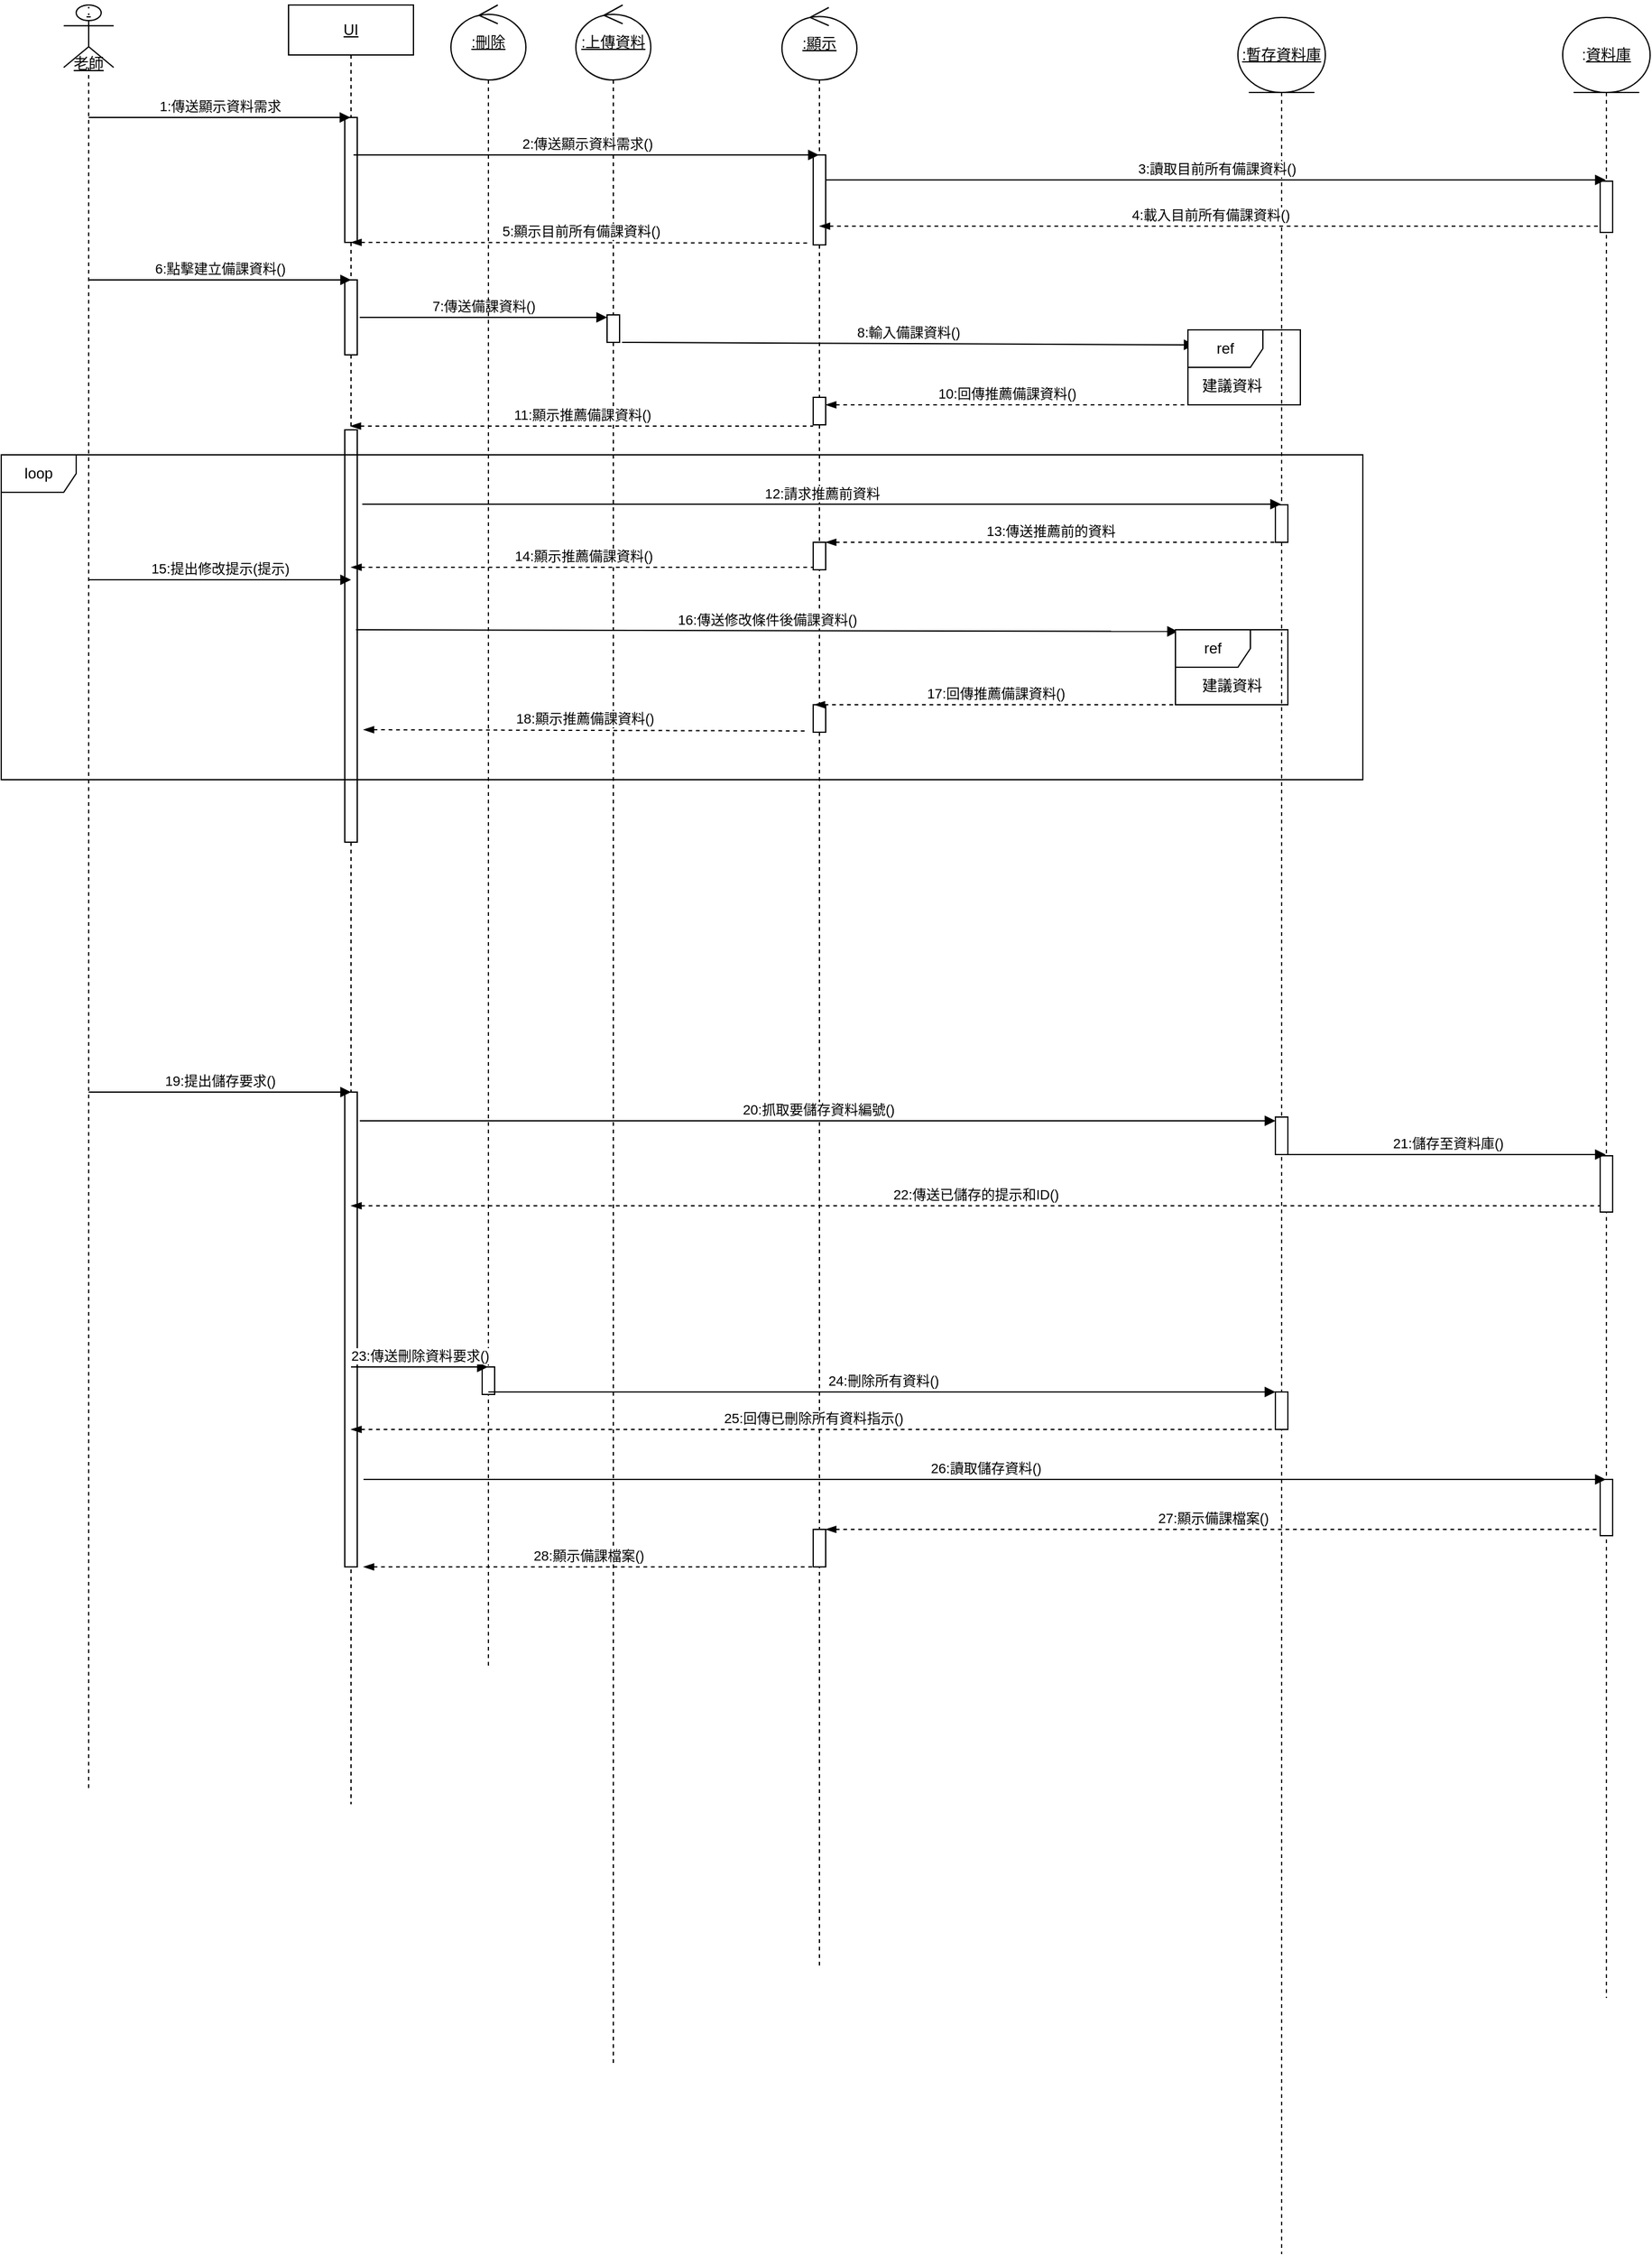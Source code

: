 <mxfile version="25.0.3">
  <diagram name="第 1 页" id="02cxdgv99CvA-U2xE2fi">
    <mxGraphModel dx="1134" dy="637" grid="1" gridSize="10" guides="1" tooltips="1" connect="1" arrows="1" fold="1" page="1" pageScale="1" pageWidth="3300" pageHeight="4681" math="0" shadow="0">
      <root>
        <mxCell id="0" />
        <mxCell id="1" parent="0" />
        <mxCell id="H8wYjX5WcJpsJir_X8CI-1" value="&lt;u&gt;:&lt;/u&gt;&lt;div&gt;&lt;u&gt;&lt;br&gt;&lt;/u&gt;&lt;/div&gt;&lt;div&gt;&lt;u&gt;&lt;br&gt;&lt;/u&gt;&lt;/div&gt;&lt;div&gt;&lt;u&gt;老師&lt;/u&gt;&lt;/div&gt;" style="shape=umlLifeline;perimeter=lifelinePerimeter;whiteSpace=wrap;html=1;container=1;dropTarget=0;collapsible=0;recursiveResize=0;outlineConnect=0;portConstraint=eastwest;newEdgeStyle={&quot;curved&quot;:0,&quot;rounded&quot;:0};participant=umlActor;size=50;" vertex="1" parent="1">
          <mxGeometry x="60" y="40" width="40" height="1430" as="geometry" />
        </mxCell>
        <mxCell id="H8wYjX5WcJpsJir_X8CI-2" value="&lt;u&gt;UI&lt;/u&gt;" style="shape=umlLifeline;perimeter=lifelinePerimeter;whiteSpace=wrap;html=1;container=1;dropTarget=0;collapsible=0;recursiveResize=0;outlineConnect=0;portConstraint=eastwest;newEdgeStyle={&quot;curved&quot;:0,&quot;rounded&quot;:0};" vertex="1" parent="1">
          <mxGeometry x="240" y="40" width="100" height="1440" as="geometry" />
        </mxCell>
        <mxCell id="H8wYjX5WcJpsJir_X8CI-3" value="" style="html=1;points=[[0,0,0,0,5],[0,1,0,0,-5],[1,0,0,0,5],[1,1,0,0,-5]];perimeter=orthogonalPerimeter;outlineConnect=0;targetShapes=umlLifeline;portConstraint=eastwest;newEdgeStyle={&quot;curved&quot;:0,&quot;rounded&quot;:0};" vertex="1" parent="H8wYjX5WcJpsJir_X8CI-2">
          <mxGeometry x="45" y="90" width="10" height="100" as="geometry" />
        </mxCell>
        <mxCell id="H8wYjX5WcJpsJir_X8CI-4" value="" style="html=1;points=[[0,0,0,0,5],[0,1,0,0,-5],[1,0,0,0,5],[1,1,0,0,-5]];perimeter=orthogonalPerimeter;outlineConnect=0;targetShapes=umlLifeline;portConstraint=eastwest;newEdgeStyle={&quot;curved&quot;:0,&quot;rounded&quot;:0};" vertex="1" parent="H8wYjX5WcJpsJir_X8CI-2">
          <mxGeometry x="45" y="220" width="10" height="60" as="geometry" />
        </mxCell>
        <mxCell id="H8wYjX5WcJpsJir_X8CI-5" value="" style="html=1;points=[[0,0,0,0,5],[0,1,0,0,-5],[1,0,0,0,5],[1,1,0,0,-5]];perimeter=orthogonalPerimeter;outlineConnect=0;targetShapes=umlLifeline;portConstraint=eastwest;newEdgeStyle={&quot;curved&quot;:0,&quot;rounded&quot;:0};" vertex="1" parent="H8wYjX5WcJpsJir_X8CI-2">
          <mxGeometry x="45" y="340" width="10" height="330" as="geometry" />
        </mxCell>
        <mxCell id="H8wYjX5WcJpsJir_X8CI-6" value="" style="html=1;points=[[0,0,0,0,5],[0,1,0,0,-5],[1,0,0,0,5],[1,1,0,0,-5]];perimeter=orthogonalPerimeter;outlineConnect=0;targetShapes=umlLifeline;portConstraint=eastwest;newEdgeStyle={&quot;curved&quot;:0,&quot;rounded&quot;:0};" vertex="1" parent="H8wYjX5WcJpsJir_X8CI-2">
          <mxGeometry x="45" y="870" width="10" height="380" as="geometry" />
        </mxCell>
        <mxCell id="H8wYjX5WcJpsJir_X8CI-7" value="&lt;u&gt;:上傳資料&lt;/u&gt;" style="shape=umlLifeline;perimeter=lifelinePerimeter;whiteSpace=wrap;html=1;container=1;dropTarget=0;collapsible=0;recursiveResize=0;outlineConnect=0;portConstraint=eastwest;newEdgeStyle={&quot;curved&quot;:0,&quot;rounded&quot;:0};participant=umlControl;size=60;" vertex="1" parent="1">
          <mxGeometry x="470" y="40" width="60" height="1650" as="geometry" />
        </mxCell>
        <mxCell id="H8wYjX5WcJpsJir_X8CI-8" value="" style="html=1;points=[[0,0,0,0,5],[0,1,0,0,-5],[1,0,0,0,5],[1,1,0,0,-5]];perimeter=orthogonalPerimeter;outlineConnect=0;targetShapes=umlLifeline;portConstraint=eastwest;newEdgeStyle={&quot;curved&quot;:0,&quot;rounded&quot;:0};" vertex="1" parent="H8wYjX5WcJpsJir_X8CI-7">
          <mxGeometry x="25" y="248" width="10" height="22" as="geometry" />
        </mxCell>
        <mxCell id="H8wYjX5WcJpsJir_X8CI-9" value="&lt;u&gt;:顯示&lt;/u&gt;" style="shape=umlLifeline;perimeter=lifelinePerimeter;whiteSpace=wrap;html=1;container=1;dropTarget=0;collapsible=0;recursiveResize=0;outlineConnect=0;portConstraint=eastwest;newEdgeStyle={&quot;curved&quot;:0,&quot;rounded&quot;:0};participant=umlControl;size=58;" vertex="1" parent="1">
          <mxGeometry x="635" y="42" width="60" height="1568" as="geometry" />
        </mxCell>
        <mxCell id="H8wYjX5WcJpsJir_X8CI-10" value="" style="html=1;points=[[0,0,0,0,5],[0,1,0,0,-5],[1,0,0,0,5],[1,1,0,0,-5]];perimeter=orthogonalPerimeter;outlineConnect=0;targetShapes=umlLifeline;portConstraint=eastwest;newEdgeStyle={&quot;curved&quot;:0,&quot;rounded&quot;:0};" vertex="1" parent="H8wYjX5WcJpsJir_X8CI-9">
          <mxGeometry x="25" y="118" width="10" height="72" as="geometry" />
        </mxCell>
        <mxCell id="H8wYjX5WcJpsJir_X8CI-11" value="" style="html=1;points=[[0,0,0,0,5],[0,1,0,0,-5],[1,0,0,0,5],[1,1,0,0,-5]];perimeter=orthogonalPerimeter;outlineConnect=0;targetShapes=umlLifeline;portConstraint=eastwest;newEdgeStyle={&quot;curved&quot;:0,&quot;rounded&quot;:0};" vertex="1" parent="H8wYjX5WcJpsJir_X8CI-9">
          <mxGeometry x="25" y="312" width="10" height="22" as="geometry" />
        </mxCell>
        <mxCell id="H8wYjX5WcJpsJir_X8CI-12" value="" style="html=1;points=[[0,0,0,0,5],[0,1,0,0,-5],[1,0,0,0,5],[1,1,0,0,-5]];perimeter=orthogonalPerimeter;outlineConnect=0;targetShapes=umlLifeline;portConstraint=eastwest;newEdgeStyle={&quot;curved&quot;:0,&quot;rounded&quot;:0};" vertex="1" parent="H8wYjX5WcJpsJir_X8CI-9">
          <mxGeometry x="25" y="558" width="10" height="22" as="geometry" />
        </mxCell>
        <mxCell id="H8wYjX5WcJpsJir_X8CI-13" value="" style="html=1;points=[[0,0,0,0,5],[0,1,0,0,-5],[1,0,0,0,5],[1,1,0,0,-5]];perimeter=orthogonalPerimeter;outlineConnect=0;targetShapes=umlLifeline;portConstraint=eastwest;newEdgeStyle={&quot;curved&quot;:0,&quot;rounded&quot;:0};" vertex="1" parent="H8wYjX5WcJpsJir_X8CI-9">
          <mxGeometry x="25" y="428" width="10" height="22" as="geometry" />
        </mxCell>
        <mxCell id="H8wYjX5WcJpsJir_X8CI-15" value="" style="html=1;points=[[0,0,0,0,5],[0,1,0,0,-5],[1,0,0,0,5],[1,1,0,0,-5]];perimeter=orthogonalPerimeter;outlineConnect=0;targetShapes=umlLifeline;portConstraint=eastwest;newEdgeStyle={&quot;curved&quot;:0,&quot;rounded&quot;:0};" vertex="1" parent="H8wYjX5WcJpsJir_X8CI-9">
          <mxGeometry x="25" y="1218" width="10" height="30" as="geometry" />
        </mxCell>
        <mxCell id="H8wYjX5WcJpsJir_X8CI-17" value="&lt;u&gt;:暫存資料庫&lt;/u&gt;" style="shape=umlLifeline;perimeter=lifelinePerimeter;whiteSpace=wrap;html=1;container=1;dropTarget=0;collapsible=0;recursiveResize=0;outlineConnect=0;portConstraint=eastwest;newEdgeStyle={&quot;curved&quot;:0,&quot;rounded&quot;:0};participant=umlEntity;size=60;" vertex="1" parent="1">
          <mxGeometry x="1000" y="50" width="70" height="1790" as="geometry" />
        </mxCell>
        <mxCell id="H8wYjX5WcJpsJir_X8CI-18" value="" style="html=1;points=[[0,0,0,0,5],[0,1,0,0,-5],[1,0,0,0,5],[1,1,0,0,-5]];perimeter=orthogonalPerimeter;outlineConnect=0;targetShapes=umlLifeline;portConstraint=eastwest;newEdgeStyle={&quot;curved&quot;:0,&quot;rounded&quot;:0};" vertex="1" parent="H8wYjX5WcJpsJir_X8CI-17">
          <mxGeometry x="30" y="390" width="10" height="30" as="geometry" />
        </mxCell>
        <mxCell id="H8wYjX5WcJpsJir_X8CI-19" value="" style="html=1;points=[[0,0,0,0,5],[0,1,0,0,-5],[1,0,0,0,5],[1,1,0,0,-5]];perimeter=orthogonalPerimeter;outlineConnect=0;targetShapes=umlLifeline;portConstraint=eastwest;newEdgeStyle={&quot;curved&quot;:0,&quot;rounded&quot;:0};" vertex="1" parent="H8wYjX5WcJpsJir_X8CI-17">
          <mxGeometry x="30" y="880" width="10" height="30" as="geometry" />
        </mxCell>
        <mxCell id="H8wYjX5WcJpsJir_X8CI-21" value="" style="html=1;points=[[0,0,0,0,5],[0,1,0,0,-5],[1,0,0,0,5],[1,1,0,0,-5]];perimeter=orthogonalPerimeter;outlineConnect=0;targetShapes=umlLifeline;portConstraint=eastwest;newEdgeStyle={&quot;curved&quot;:0,&quot;rounded&quot;:0};" vertex="1" parent="H8wYjX5WcJpsJir_X8CI-17">
          <mxGeometry x="30" y="1100" width="10" height="30" as="geometry" />
        </mxCell>
        <mxCell id="H8wYjX5WcJpsJir_X8CI-22" value=":&lt;u&gt;資料庫&lt;/u&gt;" style="shape=umlLifeline;perimeter=lifelinePerimeter;whiteSpace=wrap;html=1;container=1;dropTarget=0;collapsible=0;recursiveResize=0;outlineConnect=0;portConstraint=eastwest;newEdgeStyle={&quot;curved&quot;:0,&quot;rounded&quot;:0};participant=umlEntity;size=60;" vertex="1" parent="1">
          <mxGeometry x="1260" y="50" width="70" height="1585" as="geometry" />
        </mxCell>
        <mxCell id="H8wYjX5WcJpsJir_X8CI-23" value="" style="html=1;points=[[0,0,0,0,5],[0,1,0,0,-5],[1,0,0,0,5],[1,1,0,0,-5]];perimeter=orthogonalPerimeter;outlineConnect=0;targetShapes=umlLifeline;portConstraint=eastwest;newEdgeStyle={&quot;curved&quot;:0,&quot;rounded&quot;:0};" vertex="1" parent="H8wYjX5WcJpsJir_X8CI-22">
          <mxGeometry x="30" y="131" width="10" height="41" as="geometry" />
        </mxCell>
        <mxCell id="H8wYjX5WcJpsJir_X8CI-24" value="" style="html=1;points=[[0,0,0,0,5],[0,1,0,0,-5],[1,0,0,0,5],[1,1,0,0,-5]];perimeter=orthogonalPerimeter;outlineConnect=0;targetShapes=umlLifeline;portConstraint=eastwest;newEdgeStyle={&quot;curved&quot;:0,&quot;rounded&quot;:0};" vertex="1" parent="H8wYjX5WcJpsJir_X8CI-22">
          <mxGeometry x="30" y="911" width="10" height="45" as="geometry" />
        </mxCell>
        <mxCell id="H8wYjX5WcJpsJir_X8CI-68" value="" style="html=1;points=[[0,0,0,0,5],[0,1,0,0,-5],[1,0,0,0,5],[1,1,0,0,-5]];perimeter=orthogonalPerimeter;outlineConnect=0;targetShapes=umlLifeline;portConstraint=eastwest;newEdgeStyle={&quot;curved&quot;:0,&quot;rounded&quot;:0};" vertex="1" parent="H8wYjX5WcJpsJir_X8CI-22">
          <mxGeometry x="30" y="1170" width="10" height="45" as="geometry" />
        </mxCell>
        <mxCell id="H8wYjX5WcJpsJir_X8CI-25" value="1:傳送顯示資料需求" style="html=1;verticalAlign=bottom;endArrow=block;curved=0;rounded=0;" edge="1" parent="1" target="H8wYjX5WcJpsJir_X8CI-2">
          <mxGeometry width="80" relative="1" as="geometry">
            <mxPoint x="80" y="130" as="sourcePoint" />
            <mxPoint x="160" y="130" as="targetPoint" />
          </mxGeometry>
        </mxCell>
        <mxCell id="H8wYjX5WcJpsJir_X8CI-26" value="2:傳送顯示資料需求()" style="html=1;verticalAlign=bottom;endArrow=block;curved=0;rounded=0;" edge="1" parent="1" target="H8wYjX5WcJpsJir_X8CI-9">
          <mxGeometry width="80" relative="1" as="geometry">
            <mxPoint x="292" y="160" as="sourcePoint" />
            <mxPoint x="502" y="160" as="targetPoint" />
          </mxGeometry>
        </mxCell>
        <mxCell id="H8wYjX5WcJpsJir_X8CI-27" value="3:讀取目前所有備課資料()" style="html=1;verticalAlign=bottom;endArrow=block;curved=0;rounded=0;" edge="1" parent="1" target="H8wYjX5WcJpsJir_X8CI-22">
          <mxGeometry width="80" relative="1" as="geometry">
            <mxPoint x="670" y="180" as="sourcePoint" />
            <mxPoint x="1043" y="180" as="targetPoint" />
          </mxGeometry>
        </mxCell>
        <mxCell id="H8wYjX5WcJpsJir_X8CI-28" value="4:載入目前所有備課資料()" style="html=1;verticalAlign=bottom;endArrow=none;curved=0;rounded=0;dashed=1;startArrow=blockThin;startFill=1;endFill=0;entryX=0;entryY=1;entryDx=0;entryDy=-5;entryPerimeter=0;" edge="1" parent="1" target="H8wYjX5WcJpsJir_X8CI-23" source="H8wYjX5WcJpsJir_X8CI-9">
          <mxGeometry width="80" relative="1" as="geometry">
            <mxPoint x="670" y="224.5" as="sourcePoint" />
            <mxPoint x="1255" y="224.5" as="targetPoint" />
          </mxGeometry>
        </mxCell>
        <mxCell id="H8wYjX5WcJpsJir_X8CI-29" value="5:顯示目前所有備課資料()" style="html=1;verticalAlign=bottom;endArrow=none;curved=0;rounded=0;dashed=1;startArrow=blockThin;startFill=1;endFill=0;" edge="1" parent="1">
          <mxGeometry width="80" relative="1" as="geometry">
            <mxPoint x="290" y="230" as="sourcePoint" />
            <mxPoint x="658" y="230.5" as="targetPoint" />
          </mxGeometry>
        </mxCell>
        <mxCell id="H8wYjX5WcJpsJir_X8CI-30" value="6:點擊建立備課資料()" style="html=1;verticalAlign=bottom;endArrow=block;curved=0;rounded=0;" edge="1" parent="1">
          <mxGeometry width="80" relative="1" as="geometry">
            <mxPoint x="80" y="260" as="sourcePoint" />
            <mxPoint x="290" y="260" as="targetPoint" />
          </mxGeometry>
        </mxCell>
        <mxCell id="H8wYjX5WcJpsJir_X8CI-31" value="7:傳送備課資料()" style="html=1;verticalAlign=bottom;endArrow=block;curved=0;rounded=0;" edge="1" parent="1">
          <mxGeometry width="80" relative="1" as="geometry">
            <mxPoint x="297" y="290" as="sourcePoint" />
            <mxPoint x="495" y="290" as="targetPoint" />
          </mxGeometry>
        </mxCell>
        <mxCell id="H8wYjX5WcJpsJir_X8CI-32" value="8:輸入備課資料()" style="html=1;verticalAlign=bottom;endArrow=block;curved=0;rounded=0;entryX=0.059;entryY=0.2;entryDx=0;entryDy=0;entryPerimeter=0;" edge="1" parent="1" target="H8wYjX5WcJpsJir_X8CI-33">
          <mxGeometry width="80" relative="1" as="geometry">
            <mxPoint x="507" y="310" as="sourcePoint" />
            <mxPoint x="560" y="310" as="targetPoint" />
          </mxGeometry>
        </mxCell>
        <mxCell id="H8wYjX5WcJpsJir_X8CI-33" value="ref" style="shape=umlFrame;whiteSpace=wrap;html=1;pointerEvents=0;" vertex="1" parent="1">
          <mxGeometry x="960" y="300" width="90" height="60" as="geometry" />
        </mxCell>
        <mxCell id="H8wYjX5WcJpsJir_X8CI-34" value="建議資料" style="text;html=1;align=center;verticalAlign=middle;resizable=0;points=[];autosize=1;strokeColor=none;fillColor=none;" vertex="1" parent="1">
          <mxGeometry x="960" y="330" width="70" height="30" as="geometry" />
        </mxCell>
        <mxCell id="H8wYjX5WcJpsJir_X8CI-35" value="11:顯示推薦備課資料()" style="html=1;verticalAlign=bottom;endArrow=none;curved=0;rounded=0;dashed=1;startArrow=blockThin;startFill=1;endFill=0;entryX=0;entryY=1;entryDx=0;entryDy=-5;entryPerimeter=0;" edge="1" parent="1">
          <mxGeometry width="80" relative="1" as="geometry">
            <mxPoint x="289.5" y="377" as="sourcePoint" />
            <mxPoint x="660" y="377" as="targetPoint" />
          </mxGeometry>
        </mxCell>
        <mxCell id="H8wYjX5WcJpsJir_X8CI-36" value="10:回傳推薦備課資料()" style="html=1;verticalAlign=bottom;endArrow=none;curved=0;rounded=0;dashed=1;startArrow=blockThin;startFill=1;endFill=0;entryX=-0.015;entryY=1;entryDx=0;entryDy=0;entryPerimeter=0;" edge="1" parent="1" target="H8wYjX5WcJpsJir_X8CI-33">
          <mxGeometry width="80" relative="1" as="geometry">
            <mxPoint x="670" y="360" as="sourcePoint" />
            <mxPoint x="710" y="360" as="targetPoint" />
          </mxGeometry>
        </mxCell>
        <mxCell id="H8wYjX5WcJpsJir_X8CI-37" value="12:請求推薦前資料" style="html=1;verticalAlign=bottom;endArrow=block;curved=0;rounded=0;" edge="1" parent="1" target="H8wYjX5WcJpsJir_X8CI-17">
          <mxGeometry width="80" relative="1" as="geometry">
            <mxPoint x="299" y="439.5" as="sourcePoint" />
            <mxPoint x="497" y="439.5" as="targetPoint" />
          </mxGeometry>
        </mxCell>
        <mxCell id="H8wYjX5WcJpsJir_X8CI-38" value="13:傳送推薦前的資料" style="html=1;verticalAlign=bottom;endArrow=none;curved=0;rounded=0;dashed=1;startArrow=blockThin;startFill=1;endFill=0;entryX=0;entryY=1;entryDx=0;entryDy=-5;entryPerimeter=0;" edge="1" parent="1">
          <mxGeometry width="80" relative="1" as="geometry">
            <mxPoint x="670" y="470" as="sourcePoint" />
            <mxPoint x="1030" y="470" as="targetPoint" />
          </mxGeometry>
        </mxCell>
        <mxCell id="H8wYjX5WcJpsJir_X8CI-39" value="15:提出修改提示(提示)" style="html=1;verticalAlign=bottom;endArrow=block;curved=0;rounded=0;" edge="1" parent="1">
          <mxGeometry width="80" relative="1" as="geometry">
            <mxPoint x="80" y="500" as="sourcePoint" />
            <mxPoint x="290" y="500" as="targetPoint" />
          </mxGeometry>
        </mxCell>
        <mxCell id="H8wYjX5WcJpsJir_X8CI-40" value="16:傳送修改條件後備課資料()" style="html=1;verticalAlign=bottom;endArrow=block;curved=0;rounded=0;entryX=0.022;entryY=0.022;entryDx=0;entryDy=0;entryPerimeter=0;" edge="1" parent="1" target="H8wYjX5WcJpsJir_X8CI-41">
          <mxGeometry width="80" relative="1" as="geometry">
            <mxPoint x="294" y="540" as="sourcePoint" />
            <mxPoint x="840" y="540" as="targetPoint" />
          </mxGeometry>
        </mxCell>
        <mxCell id="H8wYjX5WcJpsJir_X8CI-41" value="ref" style="shape=umlFrame;whiteSpace=wrap;html=1;pointerEvents=0;" vertex="1" parent="1">
          <mxGeometry x="950" y="540" width="90" height="60" as="geometry" />
        </mxCell>
        <mxCell id="H8wYjX5WcJpsJir_X8CI-42" value="建議資料" style="text;html=1;align=center;verticalAlign=middle;resizable=0;points=[];autosize=1;strokeColor=none;fillColor=none;" vertex="1" parent="1">
          <mxGeometry x="960" y="570" width="70" height="30" as="geometry" />
        </mxCell>
        <mxCell id="H8wYjX5WcJpsJir_X8CI-43" value="18:顯示推薦備課資料()" style="html=1;verticalAlign=bottom;endArrow=none;curved=0;rounded=0;dashed=1;startArrow=blockThin;startFill=1;endFill=0;entryX=0;entryY=1;entryDx=0;entryDy=-5;entryPerimeter=0;" edge="1" parent="1">
          <mxGeometry width="80" relative="1" as="geometry">
            <mxPoint x="300" y="620" as="sourcePoint" />
            <mxPoint x="655" y="621" as="targetPoint" />
          </mxGeometry>
        </mxCell>
        <mxCell id="H8wYjX5WcJpsJir_X8CI-44" value="17:回傳推薦備課資料()" style="html=1;verticalAlign=bottom;endArrow=none;curved=0;rounded=0;dashed=1;startArrow=blockThin;startFill=1;endFill=0;entryX=-0.015;entryY=1;entryDx=0;entryDy=0;entryPerimeter=0;" edge="1" parent="1">
          <mxGeometry width="80" relative="1" as="geometry">
            <mxPoint x="661" y="600" as="sourcePoint" />
            <mxPoint x="950" y="600" as="targetPoint" />
          </mxGeometry>
        </mxCell>
        <mxCell id="H8wYjX5WcJpsJir_X8CI-45" value="loop" style="shape=umlFrame;whiteSpace=wrap;html=1;pointerEvents=0;" vertex="1" parent="1">
          <mxGeometry x="10" y="400" width="1090" height="260" as="geometry" />
        </mxCell>
        <mxCell id="H8wYjX5WcJpsJir_X8CI-51" value="19:提出儲存要求()" style="html=1;verticalAlign=bottom;endArrow=block;curved=0;rounded=0;" edge="1" parent="1">
          <mxGeometry width="80" relative="1" as="geometry">
            <mxPoint x="80" y="910" as="sourcePoint" />
            <mxPoint x="290" y="910" as="targetPoint" />
          </mxGeometry>
        </mxCell>
        <mxCell id="H8wYjX5WcJpsJir_X8CI-52" value="20:抓取要儲存資料編號()" style="html=1;verticalAlign=bottom;endArrow=block;curved=0;rounded=0;" edge="1" parent="1">
          <mxGeometry width="80" relative="1" as="geometry">
            <mxPoint x="297" y="933" as="sourcePoint" />
            <mxPoint x="1030" y="933" as="targetPoint" />
          </mxGeometry>
        </mxCell>
        <mxCell id="H8wYjX5WcJpsJir_X8CI-53" value="21:儲存至資料庫()" style="html=1;verticalAlign=bottom;endArrow=block;curved=0;rounded=0;" edge="1" parent="1" target="H8wYjX5WcJpsJir_X8CI-22">
          <mxGeometry width="80" relative="1" as="geometry">
            <mxPoint x="1040" y="960" as="sourcePoint" />
            <mxPoint x="1250" y="960" as="targetPoint" />
          </mxGeometry>
        </mxCell>
        <mxCell id="H8wYjX5WcJpsJir_X8CI-54" value="22:傳送已儲存的提示和ID()" style="html=1;verticalAlign=bottom;endArrow=none;curved=0;rounded=0;dashed=1;startArrow=blockThin;startFill=1;endFill=0;entryX=0;entryY=1;entryDx=0;entryDy=-5;entryPerimeter=0;" edge="1" parent="1" source="H8wYjX5WcJpsJir_X8CI-2" target="H8wYjX5WcJpsJir_X8CI-24">
          <mxGeometry width="80" relative="1" as="geometry">
            <mxPoint x="1040" y="1005" as="sourcePoint" />
            <mxPoint x="1249" y="1005" as="targetPoint" />
          </mxGeometry>
        </mxCell>
        <mxCell id="H8wYjX5WcJpsJir_X8CI-55" value="&lt;u&gt;:刪除&lt;/u&gt;" style="shape=umlLifeline;perimeter=lifelinePerimeter;whiteSpace=wrap;html=1;container=1;dropTarget=0;collapsible=0;recursiveResize=0;outlineConnect=0;portConstraint=eastwest;newEdgeStyle={&quot;curved&quot;:0,&quot;rounded&quot;:0};participant=umlControl;size=60;" vertex="1" parent="1">
          <mxGeometry x="370" y="40" width="60" height="1330" as="geometry" />
        </mxCell>
        <mxCell id="H8wYjX5WcJpsJir_X8CI-56" value="" style="html=1;points=[[0,0,0,0,5],[0,1,0,0,-5],[1,0,0,0,5],[1,1,0,0,-5]];perimeter=orthogonalPerimeter;outlineConnect=0;targetShapes=umlLifeline;portConstraint=eastwest;newEdgeStyle={&quot;curved&quot;:0,&quot;rounded&quot;:0};" vertex="1" parent="H8wYjX5WcJpsJir_X8CI-55">
          <mxGeometry x="25" y="1090" width="10" height="22" as="geometry" />
        </mxCell>
        <mxCell id="H8wYjX5WcJpsJir_X8CI-59" value="14:顯示推薦備課資料()" style="html=1;verticalAlign=bottom;endArrow=none;curved=0;rounded=0;dashed=1;startArrow=blockThin;startFill=1;endFill=0;entryX=0;entryY=1;entryDx=0;entryDy=-5;entryPerimeter=0;" edge="1" parent="1">
          <mxGeometry width="80" relative="1" as="geometry">
            <mxPoint x="290" y="490" as="sourcePoint" />
            <mxPoint x="660.5" y="490" as="targetPoint" />
          </mxGeometry>
        </mxCell>
        <mxCell id="H8wYjX5WcJpsJir_X8CI-62" value="23:傳送刪除資料要求()" style="html=1;verticalAlign=bottom;endArrow=block;curved=0;rounded=0;" edge="1" parent="1" target="H8wYjX5WcJpsJir_X8CI-55">
          <mxGeometry width="80" relative="1" as="geometry">
            <mxPoint x="290" y="1130" as="sourcePoint" />
            <mxPoint x="723" y="1130" as="targetPoint" />
          </mxGeometry>
        </mxCell>
        <mxCell id="H8wYjX5WcJpsJir_X8CI-63" value="24:刪除所有資料()" style="html=1;verticalAlign=bottom;endArrow=block;curved=0;rounded=0;" edge="1" parent="1">
          <mxGeometry x="0.002" width="80" relative="1" as="geometry">
            <mxPoint x="400" y="1150" as="sourcePoint" />
            <mxPoint x="1030" y="1150" as="targetPoint" />
            <mxPoint as="offset" />
          </mxGeometry>
        </mxCell>
        <mxCell id="H8wYjX5WcJpsJir_X8CI-64" value="25:回傳已刪除所有資料指示()" style="html=1;verticalAlign=bottom;endArrow=none;curved=0;rounded=0;dashed=1;startArrow=blockThin;startFill=1;endFill=0;entryX=0;entryY=1;entryDx=0;entryDy=-5;entryPerimeter=0;" edge="1" parent="1">
          <mxGeometry width="80" relative="1" as="geometry">
            <mxPoint x="290" y="1180" as="sourcePoint" />
            <mxPoint x="1030" y="1180" as="targetPoint" />
          </mxGeometry>
        </mxCell>
        <mxCell id="H8wYjX5WcJpsJir_X8CI-65" value="26:讀取儲存資料()" style="html=1;verticalAlign=bottom;endArrow=block;curved=0;rounded=0;" edge="1" parent="1" target="H8wYjX5WcJpsJir_X8CI-22">
          <mxGeometry x="0.002" width="80" relative="1" as="geometry">
            <mxPoint x="300" y="1220" as="sourcePoint" />
            <mxPoint x="930" y="1220" as="targetPoint" />
            <mxPoint as="offset" />
          </mxGeometry>
        </mxCell>
        <mxCell id="H8wYjX5WcJpsJir_X8CI-66" value="27:顯示備課檔案()" style="html=1;verticalAlign=bottom;endArrow=none;curved=0;rounded=0;dashed=1;startArrow=blockThin;startFill=1;endFill=0;entryX=0;entryY=1;entryDx=0;entryDy=-5;entryPerimeter=0;" edge="1" parent="1">
          <mxGeometry width="80" relative="1" as="geometry">
            <mxPoint x="670" y="1260" as="sourcePoint" />
            <mxPoint x="1290" y="1260" as="targetPoint" />
          </mxGeometry>
        </mxCell>
        <mxCell id="H8wYjX5WcJpsJir_X8CI-67" value="28:顯示備課檔案()" style="html=1;verticalAlign=bottom;endArrow=none;curved=0;rounded=0;dashed=1;startArrow=blockThin;startFill=1;endFill=0;entryX=0;entryY=1;entryDx=0;entryDy=-5;entryPerimeter=0;" edge="1" parent="1">
          <mxGeometry width="80" relative="1" as="geometry">
            <mxPoint x="300" y="1290" as="sourcePoint" />
            <mxPoint x="660" y="1290" as="targetPoint" />
          </mxGeometry>
        </mxCell>
      </root>
    </mxGraphModel>
  </diagram>
</mxfile>
